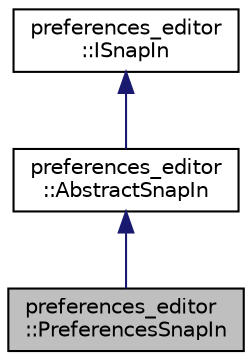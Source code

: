 digraph "preferences_editor::PreferencesSnapIn"
{
 // LATEX_PDF_SIZE
  edge [fontname="Helvetica",fontsize="10",labelfontname="Helvetica",labelfontsize="10"];
  node [fontname="Helvetica",fontsize="10",shape=record];
  Node1 [label="preferences_editor\l::PreferencesSnapIn",height=0.2,width=0.4,color="black", fillcolor="grey75", style="filled", fontcolor="black",tooltip=" "];
  Node2 -> Node1 [dir="back",color="midnightblue",fontsize="10",style="solid",fontname="Helvetica"];
  Node2 [label="preferences_editor\l::AbstractSnapIn",height=0.2,width=0.4,color="black", fillcolor="white", style="filled",URL="$classpreferences__editor_1_1_abstract_snap_in.html",tooltip="Adapts interface of a ISnapIn for a plugin."];
  Node3 -> Node2 [dir="back",color="midnightblue",fontsize="10",style="solid",fontname="Helvetica"];
  Node3 [label="preferences_editor\l::ISnapIn",height=0.2,width=0.4,color="black", fillcolor="white", style="filled",URL="$classpreferences__editor_1_1_i_snap_in.html",tooltip="The ISnapIn interface is a base for all snap-ins in a system."];
}
